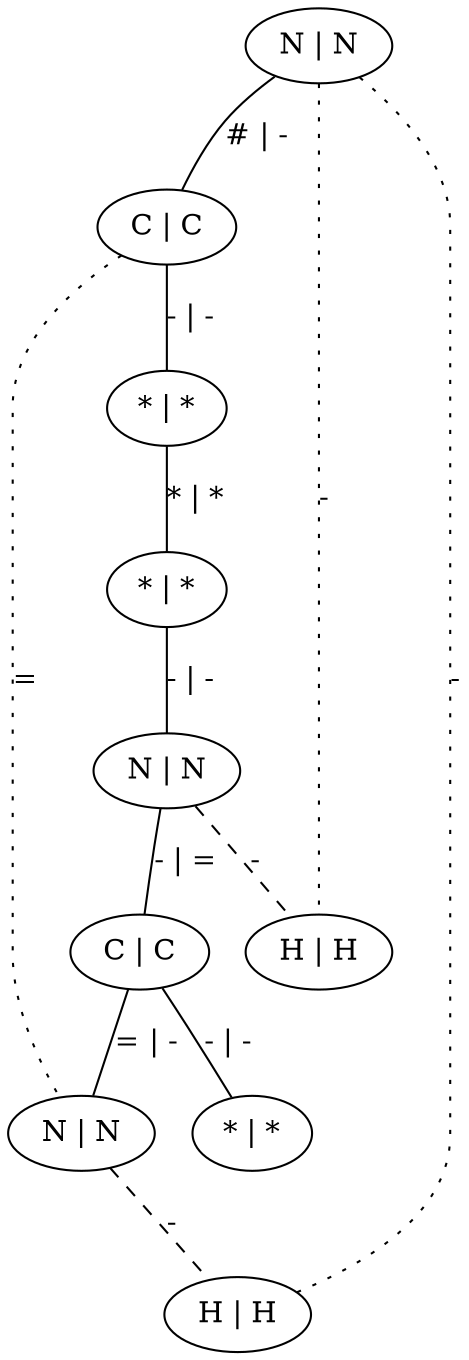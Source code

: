 graph G {
	0 [ label="N | N" ]
	1 [ label="C | C" ]
	2 [ label="* | *" ]
	3 [ label="* | *" ]
	4 [ label="N | N" ]
	5 [ label="H | H" ]
	6 [ label="C | C" ]
	7 [ label="* | *" ]
	8 [ label="N | N" ]
	9 [ label="H | H" ]
	0 -- 1 [ label="# | -" ]
	0 -- 5 [ style=dotted label="-" ]
	0 -- 9 [ style=dotted label="-" ]
	1 -- 2 [ label="- | -" ]
	1 -- 8 [ style=dotted label="=" ]
	2 -- 3 [ label="* | *" ]
	3 -- 4 [ label="- | -" ]
	4 -- 5 [ style=dashed label="-" ]
	4 -- 6 [ label="- | =" ]
	6 -- 7 [ label="- | -" ]
	6 -- 8 [ label="= | -" ]
	8 -- 9 [ style=dashed label="-" ]
}
